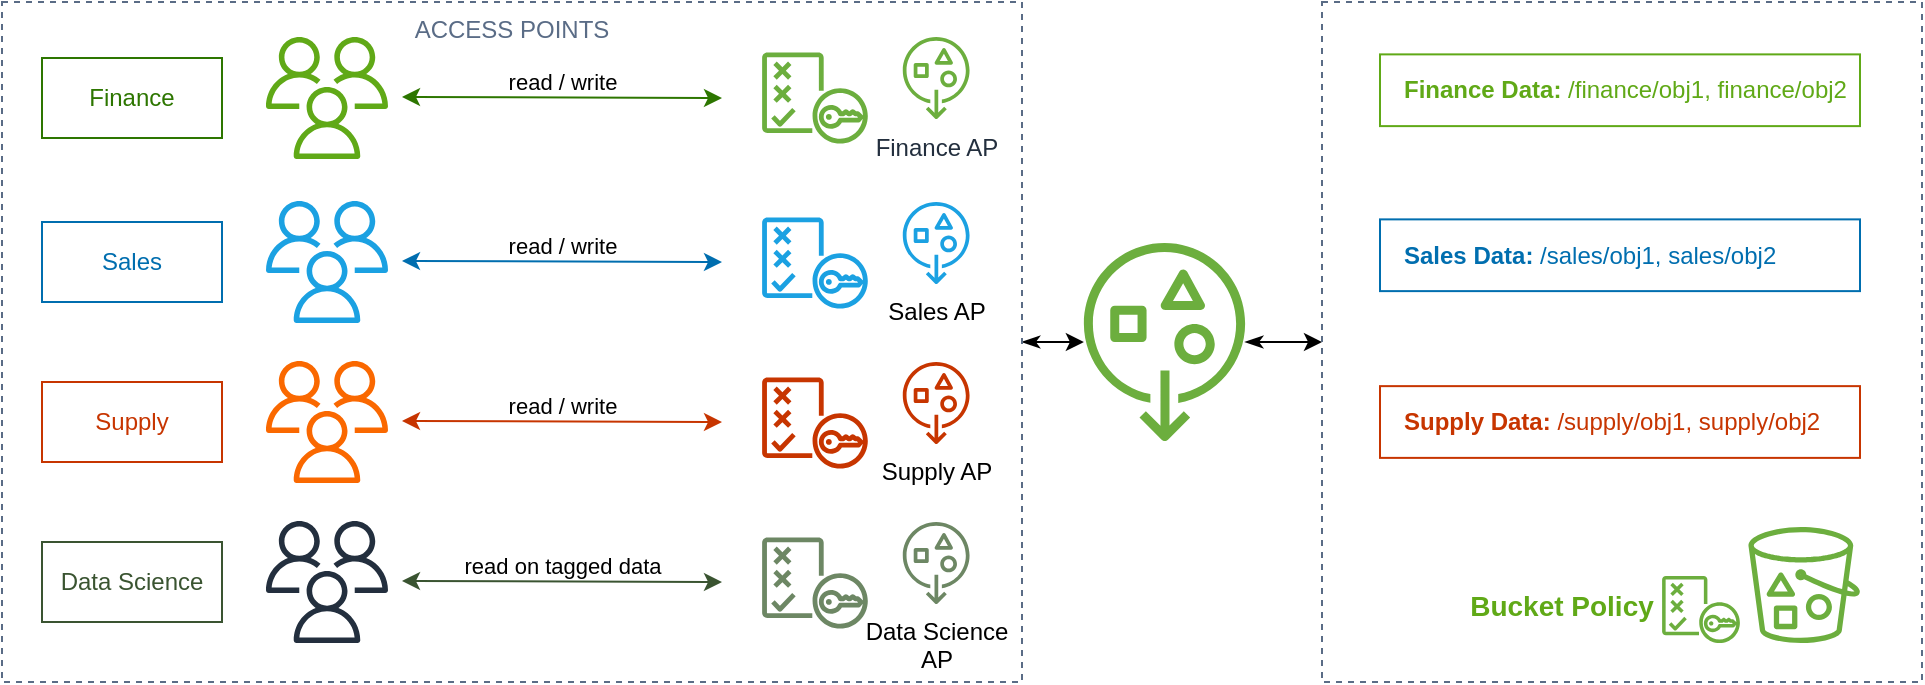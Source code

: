 <mxfile version="15.5.2" type="github">
  <diagram id="z-CwobHcTqejdmUt2V45" name="Page-1">
    <mxGraphModel dx="1422" dy="794" grid="1" gridSize="10" guides="1" tooltips="1" connect="1" arrows="1" fold="1" page="1" pageScale="1" pageWidth="850" pageHeight="1100" math="0" shadow="0">
      <root>
        <mxCell id="0" />
        <mxCell id="1" parent="0" />
        <mxCell id="6ojox6usvKkXge_dLivC-4" value="&lt;font color=&quot;#006eaf&quot;&gt;Sales&lt;/font&gt;" style="rounded=0;whiteSpace=wrap;html=1;strokeColor=#006EAF;" parent="1" vertex="1">
          <mxGeometry x="140" y="170" width="90" height="40" as="geometry" />
        </mxCell>
        <mxCell id="6ojox6usvKkXge_dLivC-5" value="&lt;font color=&quot;#c73500&quot;&gt;Supply&lt;/font&gt;" style="rounded=0;whiteSpace=wrap;html=1;strokeColor=#C73500;" parent="1" vertex="1">
          <mxGeometry x="140" y="250" width="90" height="40" as="geometry" />
        </mxCell>
        <mxCell id="6ojox6usvKkXge_dLivC-6" value="&lt;font color=&quot;#2d7600&quot;&gt;Finance&lt;/font&gt;" style="rounded=0;whiteSpace=wrap;html=1;strokeColor=#2D7600;" parent="1" vertex="1">
          <mxGeometry x="140" y="88" width="90" height="40" as="geometry" />
        </mxCell>
        <mxCell id="lEBB3PITFOX-r833i3FR-2" value="&lt;font color=&quot;#3a5431&quot;&gt;Data Science&lt;/font&gt;" style="rounded=0;whiteSpace=wrap;html=1;strokeColor=#3A5431;" vertex="1" parent="1">
          <mxGeometry x="140" y="330" width="90" height="40" as="geometry" />
        </mxCell>
        <mxCell id="lEBB3PITFOX-r833i3FR-3" value="" style="sketch=0;outlineConnect=0;fillColor=#60a917;strokeColor=#2D7600;dashed=0;verticalLabelPosition=bottom;verticalAlign=top;align=center;html=1;fontSize=12;fontStyle=0;aspect=fixed;pointerEvents=1;shape=mxgraph.aws4.users;fontColor=#ffffff;" vertex="1" parent="1">
          <mxGeometry x="252" y="77.5" width="61" height="61" as="geometry" />
        </mxCell>
        <mxCell id="lEBB3PITFOX-r833i3FR-4" value="" style="sketch=0;outlineConnect=0;fontColor=#ffffff;fillColor=#1ba1e2;strokeColor=#006EAF;dashed=0;verticalLabelPosition=bottom;verticalAlign=top;align=center;html=1;fontSize=12;fontStyle=0;aspect=fixed;pointerEvents=1;shape=mxgraph.aws4.users;" vertex="1" parent="1">
          <mxGeometry x="252" y="159.5" width="61" height="61" as="geometry" />
        </mxCell>
        <mxCell id="lEBB3PITFOX-r833i3FR-5" value="" style="sketch=0;outlineConnect=0;fontColor=#000000;fillColor=#fa6800;strokeColor=#C73500;dashed=0;verticalLabelPosition=bottom;verticalAlign=top;align=center;html=1;fontSize=12;fontStyle=0;aspect=fixed;pointerEvents=1;shape=mxgraph.aws4.users;" vertex="1" parent="1">
          <mxGeometry x="252" y="239.5" width="61" height="61" as="geometry" />
        </mxCell>
        <mxCell id="lEBB3PITFOX-r833i3FR-6" value="" style="sketch=0;outlineConnect=0;fontColor=#232F3E;gradientColor=none;fillColor=#232F3E;strokeColor=none;dashed=0;verticalLabelPosition=bottom;verticalAlign=top;align=center;html=1;fontSize=12;fontStyle=0;aspect=fixed;pointerEvents=1;shape=mxgraph.aws4.users;" vertex="1" parent="1">
          <mxGeometry x="252" y="319.5" width="61" height="61" as="geometry" />
        </mxCell>
        <mxCell id="lEBB3PITFOX-r833i3FR-7" value="" style="endArrow=classic;startArrow=classic;html=1;rounded=0;fillColor=#60a917;strokeColor=#2D7600;" edge="1" parent="1">
          <mxGeometry width="50" height="50" relative="1" as="geometry">
            <mxPoint x="320" y="107.5" as="sourcePoint" />
            <mxPoint x="480" y="108" as="targetPoint" />
          </mxGeometry>
        </mxCell>
        <mxCell id="lEBB3PITFOX-r833i3FR-8" value="read / write" style="edgeLabel;html=1;align=center;verticalAlign=middle;resizable=0;points=[];" vertex="1" connectable="0" parent="lEBB3PITFOX-r833i3FR-7">
          <mxGeometry x="-0.2" y="4" relative="1" as="geometry">
            <mxPoint x="16" y="-4" as="offset" />
          </mxGeometry>
        </mxCell>
        <mxCell id="lEBB3PITFOX-r833i3FR-9" value="" style="endArrow=classic;startArrow=classic;html=1;rounded=0;fillColor=#d80073;strokeColor=#C73500;" edge="1" parent="1">
          <mxGeometry width="50" height="50" relative="1" as="geometry">
            <mxPoint x="320" y="269.5" as="sourcePoint" />
            <mxPoint x="480" y="270" as="targetPoint" />
          </mxGeometry>
        </mxCell>
        <mxCell id="lEBB3PITFOX-r833i3FR-10" value="read / write" style="edgeLabel;html=1;align=center;verticalAlign=middle;resizable=0;points=[];" vertex="1" connectable="0" parent="lEBB3PITFOX-r833i3FR-9">
          <mxGeometry x="-0.2" y="4" relative="1" as="geometry">
            <mxPoint x="16" y="-4" as="offset" />
          </mxGeometry>
        </mxCell>
        <mxCell id="lEBB3PITFOX-r833i3FR-11" value="" style="endArrow=classic;startArrow=classic;html=1;rounded=0;fillColor=#1ba1e2;strokeColor=#006EAF;" edge="1" parent="1">
          <mxGeometry width="50" height="50" relative="1" as="geometry">
            <mxPoint x="320" y="189.5" as="sourcePoint" />
            <mxPoint x="480" y="190" as="targetPoint" />
          </mxGeometry>
        </mxCell>
        <mxCell id="lEBB3PITFOX-r833i3FR-12" value="read / write" style="edgeLabel;html=1;align=center;verticalAlign=middle;resizable=0;points=[];" vertex="1" connectable="0" parent="lEBB3PITFOX-r833i3FR-11">
          <mxGeometry x="-0.2" y="4" relative="1" as="geometry">
            <mxPoint x="16" y="-4" as="offset" />
          </mxGeometry>
        </mxCell>
        <mxCell id="lEBB3PITFOX-r833i3FR-13" value="" style="endArrow=classic;startArrow=classic;html=1;rounded=0;fillColor=#6d8764;strokeColor=#3A5431;" edge="1" parent="1">
          <mxGeometry width="50" height="50" relative="1" as="geometry">
            <mxPoint x="320" y="349.5" as="sourcePoint" />
            <mxPoint x="480" y="350" as="targetPoint" />
          </mxGeometry>
        </mxCell>
        <mxCell id="lEBB3PITFOX-r833i3FR-14" value="read on tagged data" style="edgeLabel;html=1;align=center;verticalAlign=middle;resizable=0;points=[];" vertex="1" connectable="0" parent="lEBB3PITFOX-r833i3FR-13">
          <mxGeometry x="-0.2" y="4" relative="1" as="geometry">
            <mxPoint x="16" y="-4" as="offset" />
          </mxGeometry>
        </mxCell>
        <mxCell id="lEBB3PITFOX-r833i3FR-24" value="" style="group" vertex="1" connectable="0" parent="1">
          <mxGeometry x="500" y="77.5" width="104.17" height="53.25" as="geometry" />
        </mxCell>
        <mxCell id="6ojox6usvKkXge_dLivC-1" value="Finance AP" style="sketch=0;outlineConnect=0;fontColor=#232F3E;gradientColor=none;fillColor=#6CAE3E;strokeColor=none;dashed=0;verticalLabelPosition=bottom;verticalAlign=top;align=center;html=1;fontSize=12;fontStyle=0;aspect=fixed;pointerEvents=1;shape=mxgraph.aws4.general_access_points;" parent="lEBB3PITFOX-r833i3FR-24" vertex="1">
          <mxGeometry x="70" width="34.17" height="41" as="geometry" />
        </mxCell>
        <mxCell id="lEBB3PITFOX-r833i3FR-16" value="" style="sketch=0;outlineConnect=0;fontColor=#232F3E;gradientColor=none;fillColor=#6CAE3E;strokeColor=none;dashed=0;verticalLabelPosition=bottom;verticalAlign=top;align=center;html=1;fontSize=12;fontStyle=0;aspect=fixed;pointerEvents=1;shape=mxgraph.aws4.policy;" vertex="1" parent="lEBB3PITFOX-r833i3FR-24">
          <mxGeometry y="7.75" width="52.97" height="45.5" as="geometry" />
        </mxCell>
        <mxCell id="lEBB3PITFOX-r833i3FR-25" value="" style="group" vertex="1" connectable="0" parent="1">
          <mxGeometry x="500" y="160" width="104.17" height="53.25" as="geometry" />
        </mxCell>
        <mxCell id="lEBB3PITFOX-r833i3FR-26" value="&lt;font color=&quot;#000000&quot;&gt;Sales AP&lt;/font&gt;" style="sketch=0;outlineConnect=0;fontColor=#ffffff;fillColor=#1ba1e2;strokeColor=#006EAF;dashed=0;verticalLabelPosition=bottom;verticalAlign=top;align=center;html=1;fontSize=12;fontStyle=0;aspect=fixed;pointerEvents=1;shape=mxgraph.aws4.general_access_points;" vertex="1" parent="lEBB3PITFOX-r833i3FR-25">
          <mxGeometry x="70" width="34.17" height="41" as="geometry" />
        </mxCell>
        <mxCell id="lEBB3PITFOX-r833i3FR-27" value="" style="sketch=0;outlineConnect=0;fontColor=#ffffff;fillColor=#1ba1e2;strokeColor=#006EAF;dashed=0;verticalLabelPosition=bottom;verticalAlign=top;align=center;html=1;fontSize=12;fontStyle=0;aspect=fixed;pointerEvents=1;shape=mxgraph.aws4.policy;" vertex="1" parent="lEBB3PITFOX-r833i3FR-25">
          <mxGeometry y="7.75" width="52.97" height="45.5" as="geometry" />
        </mxCell>
        <mxCell id="lEBB3PITFOX-r833i3FR-28" value="" style="group" vertex="1" connectable="0" parent="1">
          <mxGeometry x="500" y="240" width="104.17" height="53.25" as="geometry" />
        </mxCell>
        <mxCell id="lEBB3PITFOX-r833i3FR-29" value="&lt;font color=&quot;#000000&quot;&gt;Supply AP&lt;/font&gt;" style="sketch=0;outlineConnect=0;fontColor=#ffffff;fillColor=#C73500;strokeColor=#A50040;dashed=0;verticalLabelPosition=bottom;verticalAlign=top;align=center;html=1;fontSize=12;fontStyle=0;aspect=fixed;pointerEvents=1;shape=mxgraph.aws4.general_access_points;" vertex="1" parent="lEBB3PITFOX-r833i3FR-28">
          <mxGeometry x="70" width="34.17" height="41" as="geometry" />
        </mxCell>
        <mxCell id="lEBB3PITFOX-r833i3FR-30" value="" style="sketch=0;outlineConnect=0;fontColor=#ffffff;fillColor=#C73500;strokeColor=#C73500;dashed=0;verticalLabelPosition=bottom;verticalAlign=top;align=center;html=1;fontSize=12;fontStyle=0;aspect=fixed;pointerEvents=1;shape=mxgraph.aws4.policy;" vertex="1" parent="lEBB3PITFOX-r833i3FR-28">
          <mxGeometry y="7.75" width="52.97" height="45.5" as="geometry" />
        </mxCell>
        <mxCell id="lEBB3PITFOX-r833i3FR-31" value="" style="group" vertex="1" connectable="0" parent="1">
          <mxGeometry x="500" y="320" width="104.17" height="53.25" as="geometry" />
        </mxCell>
        <mxCell id="lEBB3PITFOX-r833i3FR-32" value="&lt;font color=&quot;#000000&quot;&gt;Data Science&lt;br&gt;AP&lt;/font&gt;" style="sketch=0;outlineConnect=0;fontColor=#ffffff;fillColor=#6d8764;strokeColor=#3A5431;dashed=0;verticalLabelPosition=bottom;verticalAlign=top;align=center;html=1;fontSize=12;fontStyle=0;aspect=fixed;pointerEvents=1;shape=mxgraph.aws4.general_access_points;" vertex="1" parent="lEBB3PITFOX-r833i3FR-31">
          <mxGeometry x="70" width="34.17" height="41" as="geometry" />
        </mxCell>
        <mxCell id="lEBB3PITFOX-r833i3FR-33" value="" style="sketch=0;outlineConnect=0;fontColor=#ffffff;fillColor=#6d8764;strokeColor=#3A5431;dashed=0;verticalLabelPosition=bottom;verticalAlign=top;align=center;html=1;fontSize=12;fontStyle=0;aspect=fixed;pointerEvents=1;shape=mxgraph.aws4.policy;" vertex="1" parent="lEBB3PITFOX-r833i3FR-31">
          <mxGeometry y="7.75" width="52.97" height="45.5" as="geometry" />
        </mxCell>
        <mxCell id="lEBB3PITFOX-r833i3FR-36" style="edgeStyle=orthogonalEdgeStyle;rounded=0;orthogonalLoop=1;jettySize=auto;html=1;fontColor=#006EAF;startArrow=classicThin;startFill=1;" edge="1" parent="1" source="lEBB3PITFOX-r833i3FR-34" target="lEBB3PITFOX-r833i3FR-35">
          <mxGeometry relative="1" as="geometry" />
        </mxCell>
        <mxCell id="lEBB3PITFOX-r833i3FR-34" value="ACCESS POINTS" style="fillColor=none;strokeColor=#5A6C86;dashed=1;verticalAlign=top;fontStyle=0;fontColor=#5A6C86;" vertex="1" parent="1">
          <mxGeometry x="120" y="60" width="510" height="340" as="geometry" />
        </mxCell>
        <mxCell id="lEBB3PITFOX-r833i3FR-42" style="edgeStyle=orthogonalEdgeStyle;rounded=0;orthogonalLoop=1;jettySize=auto;html=1;fontColor=#C73500;startArrow=classicThin;startFill=1;strokeColor=#000000;" edge="1" parent="1" source="lEBB3PITFOX-r833i3FR-35" target="lEBB3PITFOX-r833i3FR-37">
          <mxGeometry relative="1" as="geometry" />
        </mxCell>
        <mxCell id="lEBB3PITFOX-r833i3FR-35" value="" style="sketch=0;outlineConnect=0;fontColor=#232F3E;gradientColor=none;fillColor=#6CAE3E;strokeColor=none;dashed=0;verticalLabelPosition=bottom;verticalAlign=top;align=center;html=1;fontSize=12;fontStyle=0;aspect=fixed;pointerEvents=1;shape=mxgraph.aws4.general_access_points;" vertex="1" parent="1">
          <mxGeometry x="660" y="180.5" width="82.5" height="99" as="geometry" />
        </mxCell>
        <mxCell id="lEBB3PITFOX-r833i3FR-37" value="" style="fillColor=none;strokeColor=#5A6C86;dashed=1;verticalAlign=top;fontStyle=0;fontColor=#5A6C86;" vertex="1" parent="1">
          <mxGeometry x="780" y="60" width="300" height="340" as="geometry" />
        </mxCell>
        <mxCell id="lEBB3PITFOX-r833i3FR-39" value="&lt;font color=&quot;#60a917&quot;&gt;&lt;b&gt;Finance Data:&lt;/b&gt; /finance/obj1, finance/obj2&lt;/font&gt;" style="rounded=0;whiteSpace=wrap;html=1;labelBorderColor=none;fontColor=#000000;align=left;spacingLeft=10;strokeColor=#60A917;" vertex="1" parent="1">
          <mxGeometry x="809" y="86.19" width="240" height="35.87" as="geometry" />
        </mxCell>
        <mxCell id="lEBB3PITFOX-r833i3FR-40" value="&lt;font color=&quot;#006eaf&quot;&gt;&lt;b&gt;Sales Data: &lt;/b&gt;/sales/obj1, sales/obj2&lt;/font&gt;" style="rounded=0;whiteSpace=wrap;html=1;labelBorderColor=none;fontColor=#000000;align=left;spacingLeft=10;strokeColor=#006EAF;" vertex="1" parent="1">
          <mxGeometry x="809" y="168.69" width="240" height="35.87" as="geometry" />
        </mxCell>
        <mxCell id="lEBB3PITFOX-r833i3FR-41" value="&lt;font color=&quot;#c73500&quot;&gt;&lt;b&gt;Supply Data: &lt;/b&gt;/supply/obj1, supply/obj2&lt;/font&gt;" style="rounded=0;whiteSpace=wrap;html=1;labelBorderColor=none;fontColor=#000000;align=left;spacingLeft=10;strokeColor=#C73500;" vertex="1" parent="1">
          <mxGeometry x="809" y="252.07" width="240" height="35.87" as="geometry" />
        </mxCell>
        <mxCell id="lEBB3PITFOX-r833i3FR-43" value="" style="sketch=0;outlineConnect=0;fontColor=#232F3E;gradientColor=none;fillColor=#6CAE3E;strokeColor=none;dashed=0;verticalLabelPosition=bottom;verticalAlign=top;align=center;html=1;fontSize=12;fontStyle=0;aspect=fixed;pointerEvents=1;shape=mxgraph.aws4.bucket_with_objects;labelBorderColor=none;" vertex="1" parent="1">
          <mxGeometry x="993.23" y="322.5" width="55.77" height="58" as="geometry" />
        </mxCell>
        <mxCell id="lEBB3PITFOX-r833i3FR-44" value="" style="sketch=0;outlineConnect=0;fontColor=#232F3E;gradientColor=none;fillColor=#6CAE3E;strokeColor=none;dashed=0;verticalLabelPosition=bottom;verticalAlign=top;align=center;html=1;fontSize=12;fontStyle=0;aspect=fixed;pointerEvents=1;shape=mxgraph.aws4.policy;labelBorderColor=none;" vertex="1" parent="1">
          <mxGeometry x="950" y="347" width="39" height="33.5" as="geometry" />
        </mxCell>
        <mxCell id="lEBB3PITFOX-r833i3FR-45" value="&lt;font size=&quot;1&quot;&gt;&lt;b style=&quot;font-size: 14px&quot;&gt;Bucket Policy&lt;/b&gt;&lt;/font&gt;" style="text;html=1;strokeColor=none;fillColor=none;align=center;verticalAlign=middle;whiteSpace=wrap;rounded=0;labelBorderColor=none;fontColor=#60A917;" vertex="1" parent="1">
          <mxGeometry x="850" y="347" width="100" height="30" as="geometry" />
        </mxCell>
      </root>
    </mxGraphModel>
  </diagram>
</mxfile>
